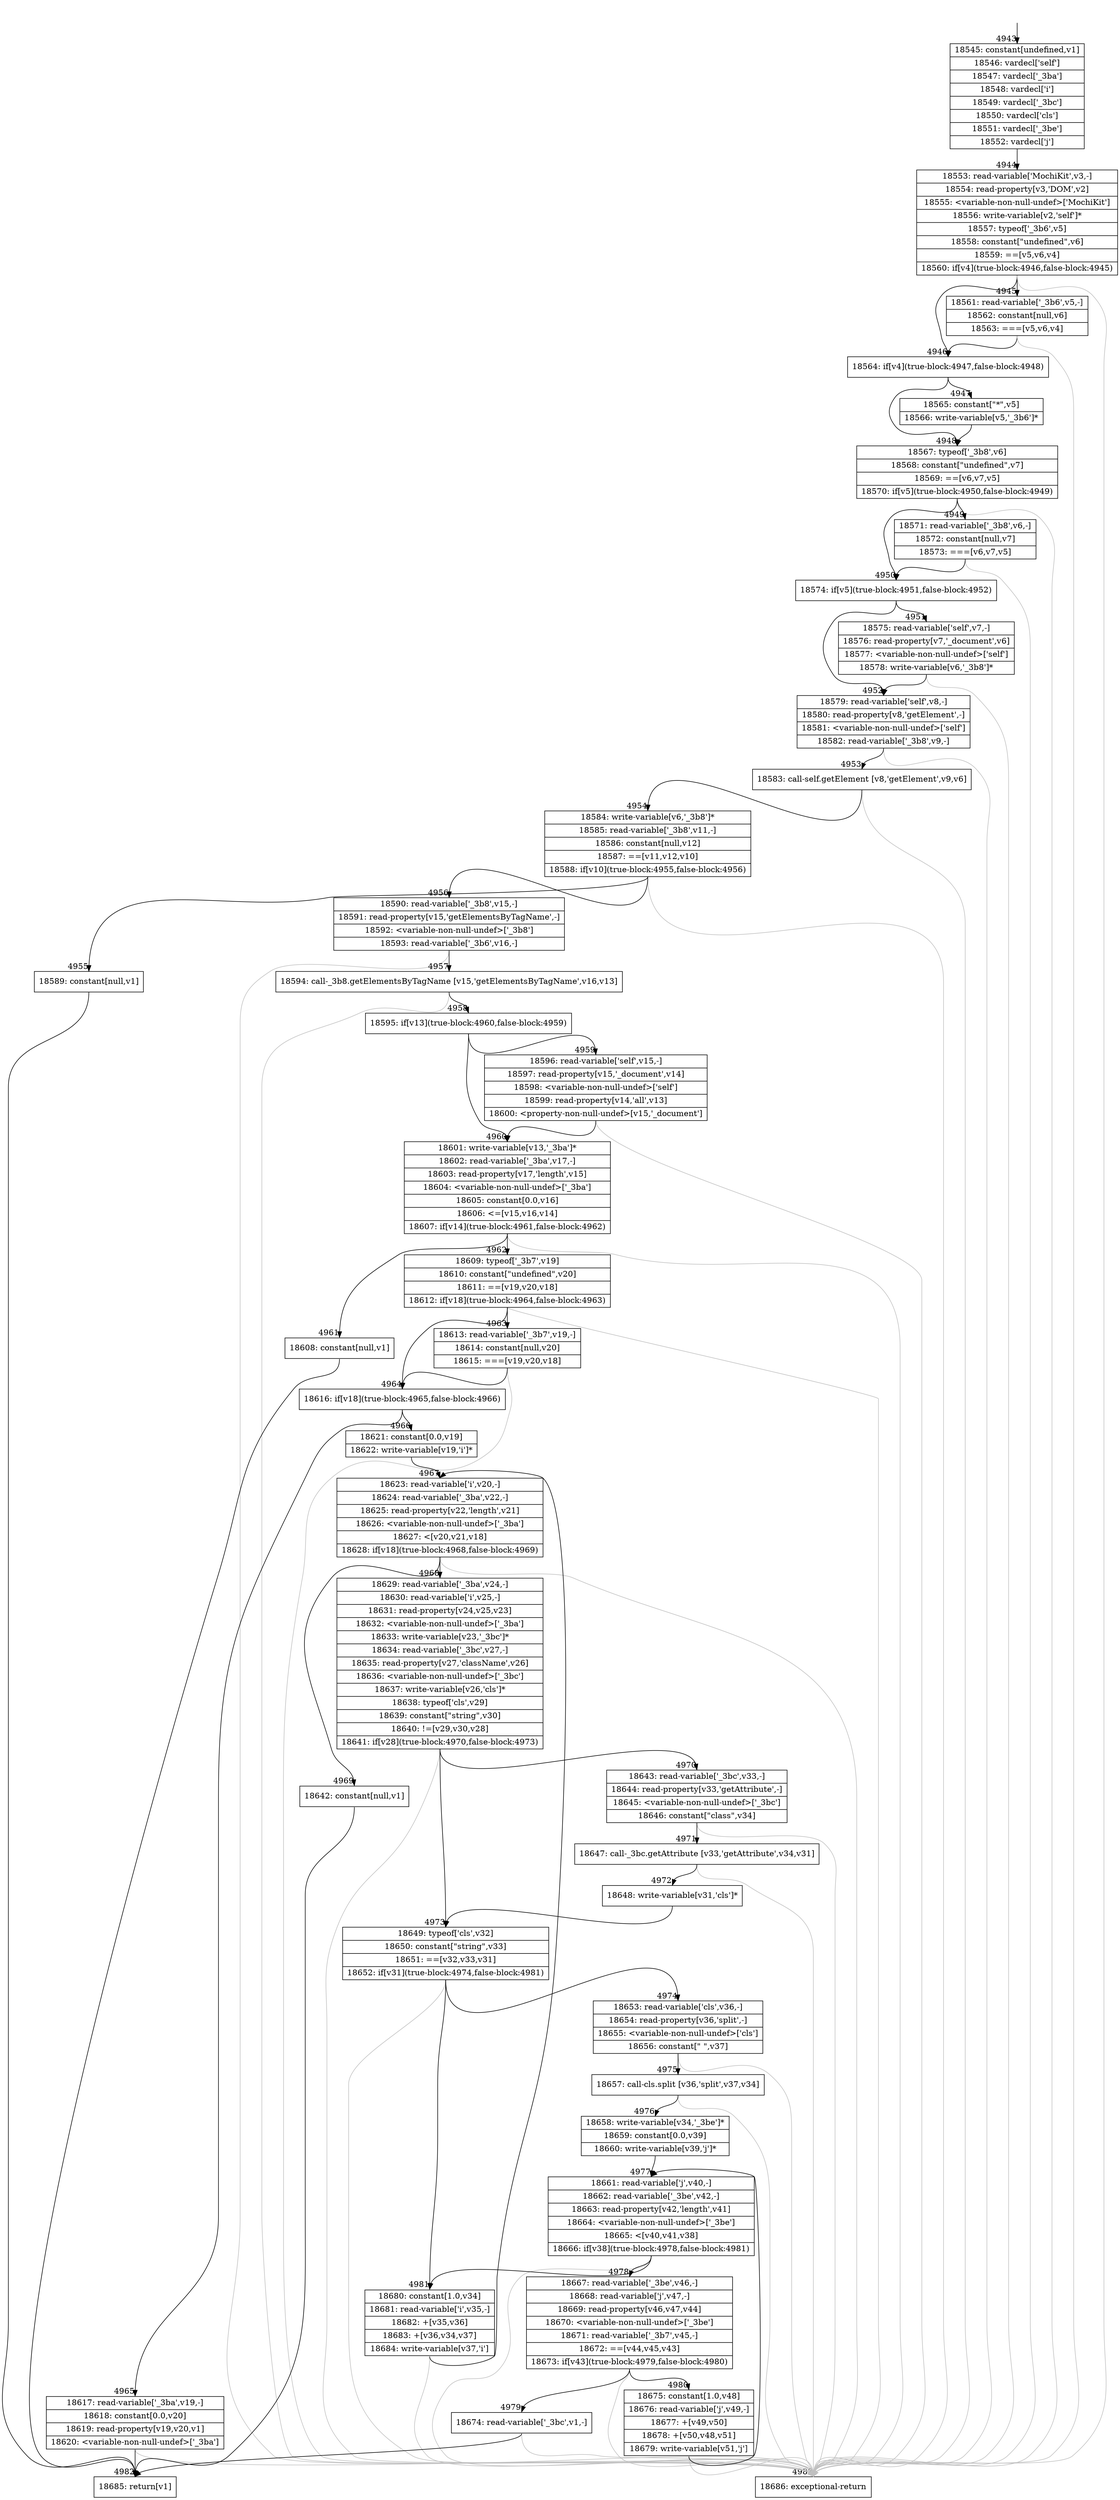digraph {
rankdir="TD"
BB_entry355[shape=none,label=""];
BB_entry355 -> BB4943 [tailport=s, headport=n, headlabel="    4943"]
BB4943 [shape=record label="{18545: constant[undefined,v1]|18546: vardecl['self']|18547: vardecl['_3ba']|18548: vardecl['i']|18549: vardecl['_3bc']|18550: vardecl['cls']|18551: vardecl['_3be']|18552: vardecl['j']}" ] 
BB4943 -> BB4944 [tailport=s, headport=n, headlabel="      4944"]
BB4944 [shape=record label="{18553: read-variable['MochiKit',v3,-]|18554: read-property[v3,'DOM',v2]|18555: \<variable-non-null-undef\>['MochiKit']|18556: write-variable[v2,'self']*|18557: typeof['_3b6',v5]|18558: constant[\"undefined\",v6]|18559: ==[v5,v6,v4]|18560: if[v4](true-block:4946,false-block:4945)}" ] 
BB4944 -> BB4946 [tailport=s, headport=n, headlabel="      4946"]
BB4944 -> BB4945 [tailport=s, headport=n, headlabel="      4945"]
BB4944 -> BB4983 [tailport=s, headport=n, color=gray, headlabel="      4983"]
BB4945 [shape=record label="{18561: read-variable['_3b6',v5,-]|18562: constant[null,v6]|18563: ===[v5,v6,v4]}" ] 
BB4945 -> BB4946 [tailport=s, headport=n]
BB4945 -> BB4983 [tailport=s, headport=n, color=gray]
BB4946 [shape=record label="{18564: if[v4](true-block:4947,false-block:4948)}" ] 
BB4946 -> BB4947 [tailport=s, headport=n, headlabel="      4947"]
BB4946 -> BB4948 [tailport=s, headport=n, headlabel="      4948"]
BB4947 [shape=record label="{18565: constant[\"*\",v5]|18566: write-variable[v5,'_3b6']*}" ] 
BB4947 -> BB4948 [tailport=s, headport=n]
BB4948 [shape=record label="{18567: typeof['_3b8',v6]|18568: constant[\"undefined\",v7]|18569: ==[v6,v7,v5]|18570: if[v5](true-block:4950,false-block:4949)}" ] 
BB4948 -> BB4950 [tailport=s, headport=n, headlabel="      4950"]
BB4948 -> BB4949 [tailport=s, headport=n, headlabel="      4949"]
BB4948 -> BB4983 [tailport=s, headport=n, color=gray]
BB4949 [shape=record label="{18571: read-variable['_3b8',v6,-]|18572: constant[null,v7]|18573: ===[v6,v7,v5]}" ] 
BB4949 -> BB4950 [tailport=s, headport=n]
BB4949 -> BB4983 [tailport=s, headport=n, color=gray]
BB4950 [shape=record label="{18574: if[v5](true-block:4951,false-block:4952)}" ] 
BB4950 -> BB4951 [tailport=s, headport=n, headlabel="      4951"]
BB4950 -> BB4952 [tailport=s, headport=n, headlabel="      4952"]
BB4951 [shape=record label="{18575: read-variable['self',v7,-]|18576: read-property[v7,'_document',v6]|18577: \<variable-non-null-undef\>['self']|18578: write-variable[v6,'_3b8']*}" ] 
BB4951 -> BB4952 [tailport=s, headport=n]
BB4951 -> BB4983 [tailport=s, headport=n, color=gray]
BB4952 [shape=record label="{18579: read-variable['self',v8,-]|18580: read-property[v8,'getElement',-]|18581: \<variable-non-null-undef\>['self']|18582: read-variable['_3b8',v9,-]}" ] 
BB4952 -> BB4953 [tailport=s, headport=n, headlabel="      4953"]
BB4952 -> BB4983 [tailport=s, headport=n, color=gray]
BB4953 [shape=record label="{18583: call-self.getElement [v8,'getElement',v9,v6]}" ] 
BB4953 -> BB4954 [tailport=s, headport=n, headlabel="      4954"]
BB4953 -> BB4983 [tailport=s, headport=n, color=gray]
BB4954 [shape=record label="{18584: write-variable[v6,'_3b8']*|18585: read-variable['_3b8',v11,-]|18586: constant[null,v12]|18587: ==[v11,v12,v10]|18588: if[v10](true-block:4955,false-block:4956)}" ] 
BB4954 -> BB4955 [tailport=s, headport=n, headlabel="      4955"]
BB4954 -> BB4956 [tailport=s, headport=n, headlabel="      4956"]
BB4954 -> BB4983 [tailport=s, headport=n, color=gray]
BB4955 [shape=record label="{18589: constant[null,v1]}" ] 
BB4955 -> BB4982 [tailport=s, headport=n, headlabel="      4982"]
BB4956 [shape=record label="{18590: read-variable['_3b8',v15,-]|18591: read-property[v15,'getElementsByTagName',-]|18592: \<variable-non-null-undef\>['_3b8']|18593: read-variable['_3b6',v16,-]}" ] 
BB4956 -> BB4957 [tailport=s, headport=n, headlabel="      4957"]
BB4956 -> BB4983 [tailport=s, headport=n, color=gray]
BB4957 [shape=record label="{18594: call-_3b8.getElementsByTagName [v15,'getElementsByTagName',v16,v13]}" ] 
BB4957 -> BB4958 [tailport=s, headport=n, headlabel="      4958"]
BB4957 -> BB4983 [tailport=s, headport=n, color=gray]
BB4958 [shape=record label="{18595: if[v13](true-block:4960,false-block:4959)}" ] 
BB4958 -> BB4960 [tailport=s, headport=n, headlabel="      4960"]
BB4958 -> BB4959 [tailport=s, headport=n, headlabel="      4959"]
BB4959 [shape=record label="{18596: read-variable['self',v15,-]|18597: read-property[v15,'_document',v14]|18598: \<variable-non-null-undef\>['self']|18599: read-property[v14,'all',v13]|18600: \<property-non-null-undef\>[v15,'_document']}" ] 
BB4959 -> BB4960 [tailport=s, headport=n]
BB4959 -> BB4983 [tailport=s, headport=n, color=gray]
BB4960 [shape=record label="{18601: write-variable[v13,'_3ba']*|18602: read-variable['_3ba',v17,-]|18603: read-property[v17,'length',v15]|18604: \<variable-non-null-undef\>['_3ba']|18605: constant[0.0,v16]|18606: \<=[v15,v16,v14]|18607: if[v14](true-block:4961,false-block:4962)}" ] 
BB4960 -> BB4961 [tailport=s, headport=n, headlabel="      4961"]
BB4960 -> BB4962 [tailport=s, headport=n, headlabel="      4962"]
BB4960 -> BB4983 [tailport=s, headport=n, color=gray]
BB4961 [shape=record label="{18608: constant[null,v1]}" ] 
BB4961 -> BB4982 [tailport=s, headport=n]
BB4962 [shape=record label="{18609: typeof['_3b7',v19]|18610: constant[\"undefined\",v20]|18611: ==[v19,v20,v18]|18612: if[v18](true-block:4964,false-block:4963)}" ] 
BB4962 -> BB4964 [tailport=s, headport=n, headlabel="      4964"]
BB4962 -> BB4963 [tailport=s, headport=n, headlabel="      4963"]
BB4962 -> BB4983 [tailport=s, headport=n, color=gray]
BB4963 [shape=record label="{18613: read-variable['_3b7',v19,-]|18614: constant[null,v20]|18615: ===[v19,v20,v18]}" ] 
BB4963 -> BB4964 [tailport=s, headport=n]
BB4963 -> BB4983 [tailport=s, headport=n, color=gray]
BB4964 [shape=record label="{18616: if[v18](true-block:4965,false-block:4966)}" ] 
BB4964 -> BB4965 [tailport=s, headport=n, headlabel="      4965"]
BB4964 -> BB4966 [tailport=s, headport=n, headlabel="      4966"]
BB4965 [shape=record label="{18617: read-variable['_3ba',v19,-]|18618: constant[0.0,v20]|18619: read-property[v19,v20,v1]|18620: \<variable-non-null-undef\>['_3ba']}" ] 
BB4965 -> BB4982 [tailport=s, headport=n]
BB4965 -> BB4983 [tailport=s, headport=n, color=gray]
BB4966 [shape=record label="{18621: constant[0.0,v19]|18622: write-variable[v19,'i']*}" ] 
BB4966 -> BB4967 [tailport=s, headport=n, headlabel="      4967"]
BB4967 [shape=record label="{18623: read-variable['i',v20,-]|18624: read-variable['_3ba',v22,-]|18625: read-property[v22,'length',v21]|18626: \<variable-non-null-undef\>['_3ba']|18627: \<[v20,v21,v18]|18628: if[v18](true-block:4968,false-block:4969)}" ] 
BB4967 -> BB4968 [tailport=s, headport=n, headlabel="      4968"]
BB4967 -> BB4969 [tailport=s, headport=n, headlabel="      4969"]
BB4967 -> BB4983 [tailport=s, headport=n, color=gray]
BB4968 [shape=record label="{18629: read-variable['_3ba',v24,-]|18630: read-variable['i',v25,-]|18631: read-property[v24,v25,v23]|18632: \<variable-non-null-undef\>['_3ba']|18633: write-variable[v23,'_3bc']*|18634: read-variable['_3bc',v27,-]|18635: read-property[v27,'className',v26]|18636: \<variable-non-null-undef\>['_3bc']|18637: write-variable[v26,'cls']*|18638: typeof['cls',v29]|18639: constant[\"string\",v30]|18640: !=[v29,v30,v28]|18641: if[v28](true-block:4970,false-block:4973)}" ] 
BB4968 -> BB4970 [tailport=s, headport=n, headlabel="      4970"]
BB4968 -> BB4973 [tailport=s, headport=n, headlabel="      4973"]
BB4968 -> BB4983 [tailport=s, headport=n, color=gray]
BB4969 [shape=record label="{18642: constant[null,v1]}" ] 
BB4969 -> BB4982 [tailport=s, headport=n]
BB4970 [shape=record label="{18643: read-variable['_3bc',v33,-]|18644: read-property[v33,'getAttribute',-]|18645: \<variable-non-null-undef\>['_3bc']|18646: constant[\"class\",v34]}" ] 
BB4970 -> BB4971 [tailport=s, headport=n, headlabel="      4971"]
BB4970 -> BB4983 [tailport=s, headport=n, color=gray]
BB4971 [shape=record label="{18647: call-_3bc.getAttribute [v33,'getAttribute',v34,v31]}" ] 
BB4971 -> BB4972 [tailport=s, headport=n, headlabel="      4972"]
BB4971 -> BB4983 [tailport=s, headport=n, color=gray]
BB4972 [shape=record label="{18648: write-variable[v31,'cls']*}" ] 
BB4972 -> BB4973 [tailport=s, headport=n]
BB4973 [shape=record label="{18649: typeof['cls',v32]|18650: constant[\"string\",v33]|18651: ==[v32,v33,v31]|18652: if[v31](true-block:4974,false-block:4981)}" ] 
BB4973 -> BB4974 [tailport=s, headport=n, headlabel="      4974"]
BB4973 -> BB4981 [tailport=s, headport=n, headlabel="      4981"]
BB4973 -> BB4983 [tailport=s, headport=n, color=gray]
BB4974 [shape=record label="{18653: read-variable['cls',v36,-]|18654: read-property[v36,'split',-]|18655: \<variable-non-null-undef\>['cls']|18656: constant[\" \",v37]}" ] 
BB4974 -> BB4975 [tailport=s, headport=n, headlabel="      4975"]
BB4974 -> BB4983 [tailport=s, headport=n, color=gray]
BB4975 [shape=record label="{18657: call-cls.split [v36,'split',v37,v34]}" ] 
BB4975 -> BB4976 [tailport=s, headport=n, headlabel="      4976"]
BB4975 -> BB4983 [tailport=s, headport=n, color=gray]
BB4976 [shape=record label="{18658: write-variable[v34,'_3be']*|18659: constant[0.0,v39]|18660: write-variable[v39,'j']*}" ] 
BB4976 -> BB4977 [tailport=s, headport=n, headlabel="      4977"]
BB4977 [shape=record label="{18661: read-variable['j',v40,-]|18662: read-variable['_3be',v42,-]|18663: read-property[v42,'length',v41]|18664: \<variable-non-null-undef\>['_3be']|18665: \<[v40,v41,v38]|18666: if[v38](true-block:4978,false-block:4981)}" ] 
BB4977 -> BB4978 [tailport=s, headport=n, headlabel="      4978"]
BB4977 -> BB4981 [tailport=s, headport=n]
BB4977 -> BB4983 [tailport=s, headport=n, color=gray]
BB4978 [shape=record label="{18667: read-variable['_3be',v46,-]|18668: read-variable['j',v47,-]|18669: read-property[v46,v47,v44]|18670: \<variable-non-null-undef\>['_3be']|18671: read-variable['_3b7',v45,-]|18672: ==[v44,v45,v43]|18673: if[v43](true-block:4979,false-block:4980)}" ] 
BB4978 -> BB4979 [tailport=s, headport=n, headlabel="      4979"]
BB4978 -> BB4980 [tailport=s, headport=n, headlabel="      4980"]
BB4978 -> BB4983 [tailport=s, headport=n, color=gray]
BB4979 [shape=record label="{18674: read-variable['_3bc',v1,-]}" ] 
BB4979 -> BB4982 [tailport=s, headport=n]
BB4979 -> BB4983 [tailport=s, headport=n, color=gray]
BB4980 [shape=record label="{18675: constant[1.0,v48]|18676: read-variable['j',v49,-]|18677: +[v49,v50]|18678: +[v50,v48,v51]|18679: write-variable[v51,'j']}" ] 
BB4980 -> BB4977 [tailport=s, headport=n]
BB4980 -> BB4983 [tailport=s, headport=n, color=gray]
BB4981 [shape=record label="{18680: constant[1.0,v34]|18681: read-variable['i',v35,-]|18682: +[v35,v36]|18683: +[v36,v34,v37]|18684: write-variable[v37,'i']}" ] 
BB4981 -> BB4967 [tailport=s, headport=n]
BB4981 -> BB4983 [tailport=s, headport=n, color=gray]
BB4982 [shape=record label="{18685: return[v1]}" ] 
BB4983 [shape=record label="{18686: exceptional-return}" ] 
//#$~ 3470
}
